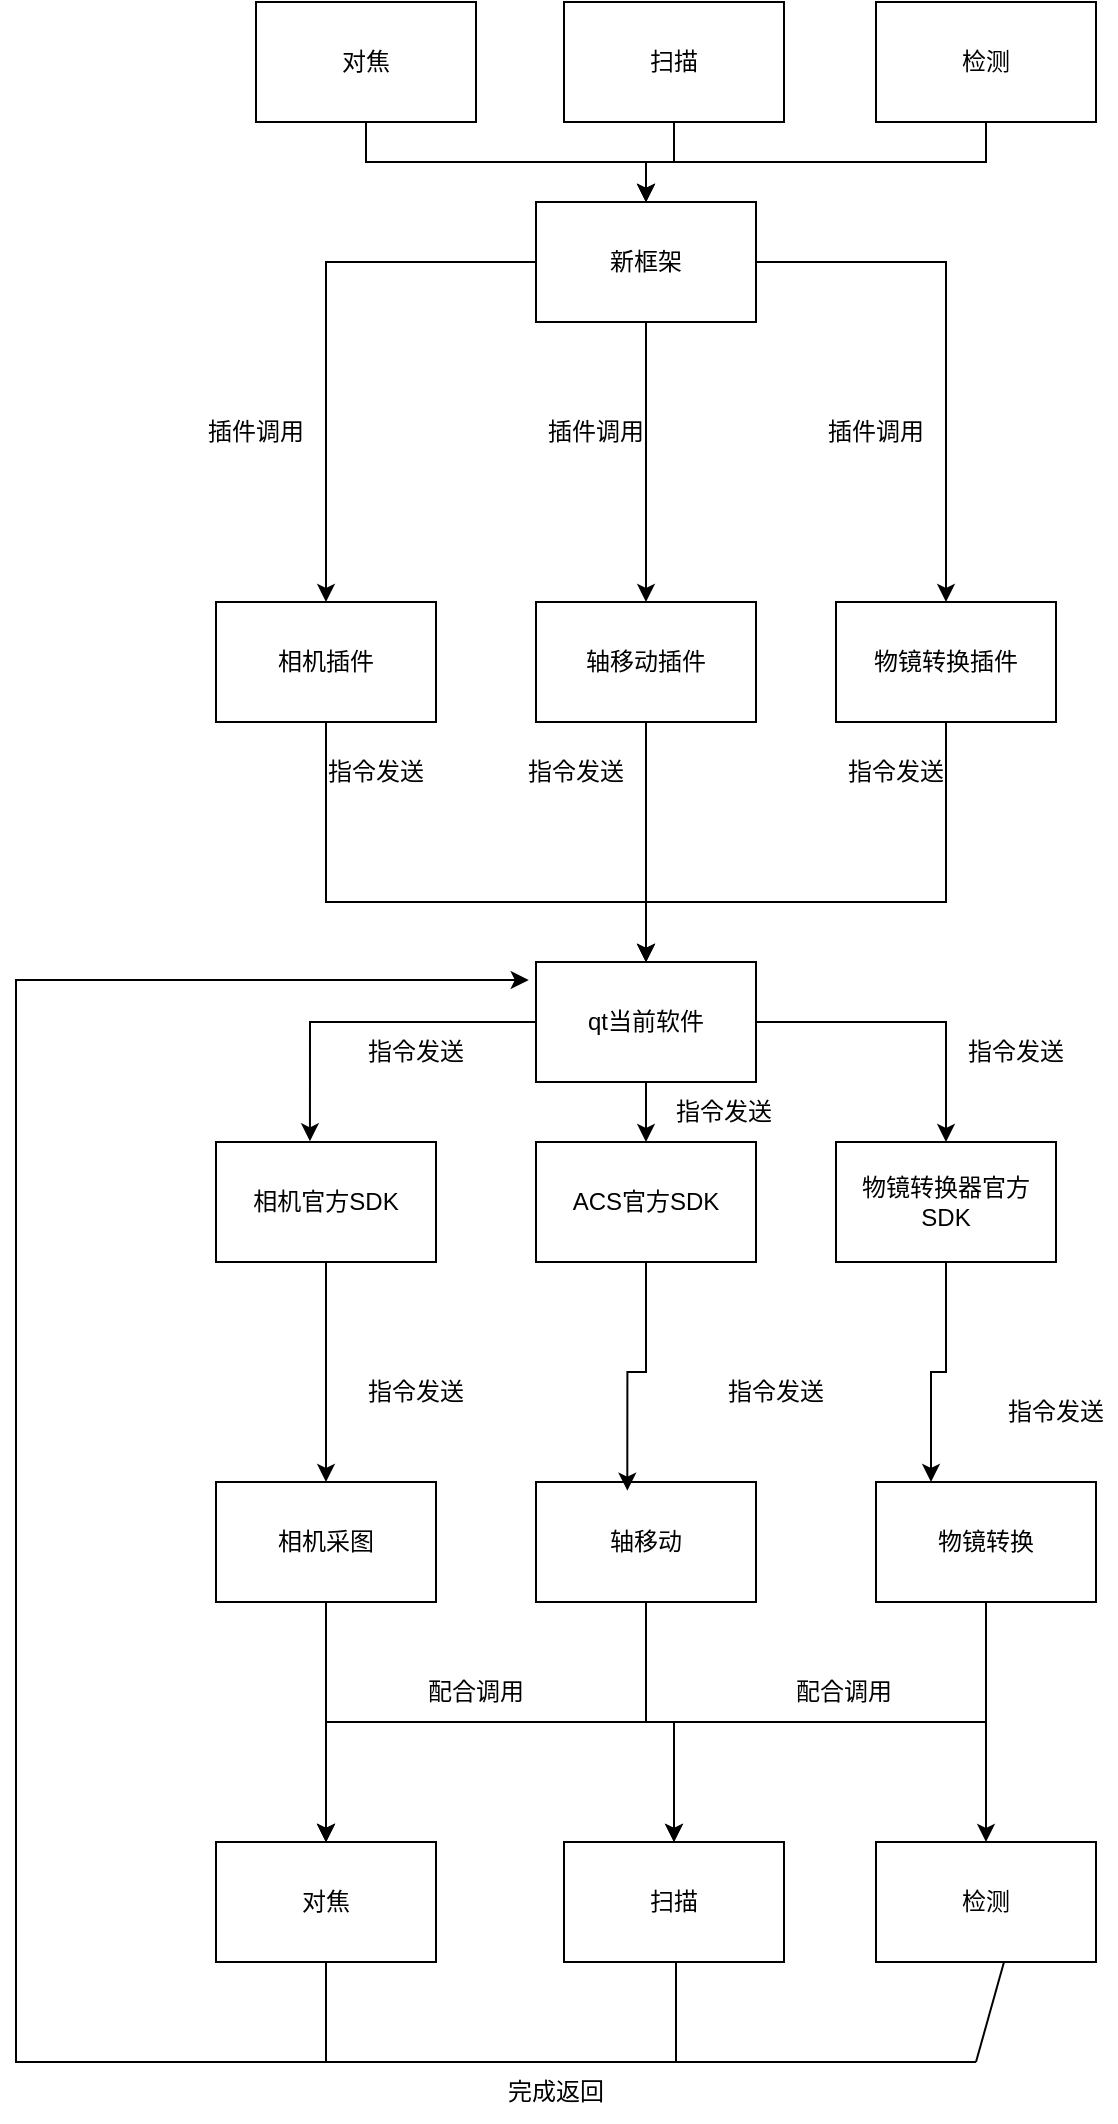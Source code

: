 <mxfile version="28.2.5">
  <diagram name="第 1 页" id="4X970PfR7TG86U-RMds6">
    <mxGraphModel dx="1205" dy="781" grid="1" gridSize="10" guides="1" tooltips="1" connect="1" arrows="1" fold="1" page="1" pageScale="1" pageWidth="827" pageHeight="1169" math="0" shadow="0">
      <root>
        <mxCell id="0" />
        <mxCell id="1" parent="0" />
        <mxCell id="jCrQCMFxg4N28neEWhqv-42" style="edgeStyle=orthogonalEdgeStyle;rounded=0;orthogonalLoop=1;jettySize=auto;html=1;entryX=0.5;entryY=0;entryDx=0;entryDy=0;" edge="1" parent="1" source="NxNXK_XppXZSCVkCyjR1-1" target="jCrQCMFxg4N28neEWhqv-41">
          <mxGeometry relative="1" as="geometry" />
        </mxCell>
        <mxCell id="NxNXK_XppXZSCVkCyjR1-1" value="相机采图" style="rounded=0;whiteSpace=wrap;html=1;" parent="1" vertex="1">
          <mxGeometry x="160" y="760" width="110" height="60" as="geometry" />
        </mxCell>
        <mxCell id="jCrQCMFxg4N28neEWhqv-28" style="edgeStyle=orthogonalEdgeStyle;rounded=0;orthogonalLoop=1;jettySize=auto;html=1;exitX=0;exitY=0.5;exitDx=0;exitDy=0;entryX=0.427;entryY=-0.006;entryDx=0;entryDy=0;entryPerimeter=0;" edge="1" parent="1" source="jCrQCMFxg4N28neEWhqv-1" target="jCrQCMFxg4N28neEWhqv-25">
          <mxGeometry relative="1" as="geometry">
            <mxPoint x="210" y="580" as="targetPoint" />
          </mxGeometry>
        </mxCell>
        <mxCell id="jCrQCMFxg4N28neEWhqv-29" style="edgeStyle=orthogonalEdgeStyle;rounded=0;orthogonalLoop=1;jettySize=auto;html=1;exitX=0.5;exitY=1;exitDx=0;exitDy=0;entryX=0.5;entryY=0;entryDx=0;entryDy=0;" edge="1" parent="1" source="jCrQCMFxg4N28neEWhqv-1" target="jCrQCMFxg4N28neEWhqv-26">
          <mxGeometry relative="1" as="geometry" />
        </mxCell>
        <mxCell id="jCrQCMFxg4N28neEWhqv-30" style="edgeStyle=orthogonalEdgeStyle;rounded=0;orthogonalLoop=1;jettySize=auto;html=1;entryX=0.5;entryY=0;entryDx=0;entryDy=0;" edge="1" parent="1" source="jCrQCMFxg4N28neEWhqv-1" target="jCrQCMFxg4N28neEWhqv-27">
          <mxGeometry relative="1" as="geometry" />
        </mxCell>
        <mxCell id="jCrQCMFxg4N28neEWhqv-1" value="qt当前软件" style="rounded=0;whiteSpace=wrap;html=1;" vertex="1" parent="1">
          <mxGeometry x="320" y="500" width="110" height="60" as="geometry" />
        </mxCell>
        <mxCell id="jCrQCMFxg4N28neEWhqv-9" style="edgeStyle=orthogonalEdgeStyle;rounded=0;orthogonalLoop=1;jettySize=auto;html=1;entryX=0.5;entryY=0;entryDx=0;entryDy=0;" edge="1" parent="1" source="jCrQCMFxg4N28neEWhqv-2" target="jCrQCMFxg4N28neEWhqv-5">
          <mxGeometry relative="1" as="geometry" />
        </mxCell>
        <mxCell id="jCrQCMFxg4N28neEWhqv-10" style="edgeStyle=orthogonalEdgeStyle;rounded=0;orthogonalLoop=1;jettySize=auto;html=1;entryX=0.5;entryY=0;entryDx=0;entryDy=0;" edge="1" parent="1" source="jCrQCMFxg4N28neEWhqv-2" target="jCrQCMFxg4N28neEWhqv-3">
          <mxGeometry relative="1" as="geometry" />
        </mxCell>
        <mxCell id="jCrQCMFxg4N28neEWhqv-11" style="edgeStyle=orthogonalEdgeStyle;rounded=0;orthogonalLoop=1;jettySize=auto;html=1;entryX=0.5;entryY=0;entryDx=0;entryDy=0;" edge="1" parent="1" source="jCrQCMFxg4N28neEWhqv-2" target="jCrQCMFxg4N28neEWhqv-4">
          <mxGeometry relative="1" as="geometry" />
        </mxCell>
        <mxCell id="jCrQCMFxg4N28neEWhqv-2" value="新框架" style="rounded=0;whiteSpace=wrap;html=1;" vertex="1" parent="1">
          <mxGeometry x="320" y="120" width="110" height="60" as="geometry" />
        </mxCell>
        <mxCell id="jCrQCMFxg4N28neEWhqv-21" style="edgeStyle=orthogonalEdgeStyle;rounded=0;orthogonalLoop=1;jettySize=auto;html=1;exitX=0.5;exitY=1;exitDx=0;exitDy=0;" edge="1" parent="1" source="jCrQCMFxg4N28neEWhqv-3">
          <mxGeometry relative="1" as="geometry">
            <mxPoint x="375" y="500" as="targetPoint" />
          </mxGeometry>
        </mxCell>
        <mxCell id="jCrQCMFxg4N28neEWhqv-3" value="轴移动插件" style="rounded=0;whiteSpace=wrap;html=1;" vertex="1" parent="1">
          <mxGeometry x="320" y="320" width="110" height="60" as="geometry" />
        </mxCell>
        <mxCell id="jCrQCMFxg4N28neEWhqv-22" style="edgeStyle=orthogonalEdgeStyle;rounded=0;orthogonalLoop=1;jettySize=auto;html=1;exitX=0.5;exitY=1;exitDx=0;exitDy=0;entryX=0.5;entryY=0;entryDx=0;entryDy=0;" edge="1" parent="1" source="jCrQCMFxg4N28neEWhqv-4" target="jCrQCMFxg4N28neEWhqv-1">
          <mxGeometry relative="1" as="geometry">
            <Array as="points">
              <mxPoint x="525" y="470" />
              <mxPoint x="375" y="470" />
            </Array>
          </mxGeometry>
        </mxCell>
        <mxCell id="jCrQCMFxg4N28neEWhqv-4" value="物镜转换插件" style="rounded=0;whiteSpace=wrap;html=1;" vertex="1" parent="1">
          <mxGeometry x="470" y="320" width="110" height="60" as="geometry" />
        </mxCell>
        <mxCell id="jCrQCMFxg4N28neEWhqv-18" style="edgeStyle=orthogonalEdgeStyle;rounded=0;orthogonalLoop=1;jettySize=auto;html=1;entryX=0.5;entryY=0;entryDx=0;entryDy=0;" edge="1" parent="1" source="jCrQCMFxg4N28neEWhqv-5" target="jCrQCMFxg4N28neEWhqv-1">
          <mxGeometry relative="1" as="geometry">
            <Array as="points">
              <mxPoint x="215" y="470" />
              <mxPoint x="375" y="470" />
            </Array>
          </mxGeometry>
        </mxCell>
        <mxCell id="jCrQCMFxg4N28neEWhqv-5" value="相机插件" style="rounded=0;whiteSpace=wrap;html=1;" vertex="1" parent="1">
          <mxGeometry x="160" y="320" width="110" height="60" as="geometry" />
        </mxCell>
        <mxCell id="jCrQCMFxg4N28neEWhqv-12" value="插件调用" style="text;html=1;align=center;verticalAlign=middle;whiteSpace=wrap;rounded=0;" vertex="1" parent="1">
          <mxGeometry x="320" y="220" width="60" height="30" as="geometry" />
        </mxCell>
        <mxCell id="jCrQCMFxg4N28neEWhqv-13" value="插件调用" style="text;html=1;align=center;verticalAlign=middle;whiteSpace=wrap;rounded=0;" vertex="1" parent="1">
          <mxGeometry x="150" y="220" width="60" height="30" as="geometry" />
        </mxCell>
        <mxCell id="jCrQCMFxg4N28neEWhqv-16" value="插件调用" style="text;html=1;align=center;verticalAlign=middle;whiteSpace=wrap;rounded=0;" vertex="1" parent="1">
          <mxGeometry x="460" y="220" width="60" height="30" as="geometry" />
        </mxCell>
        <mxCell id="jCrQCMFxg4N28neEWhqv-19" value="指令发送" style="text;html=1;align=center;verticalAlign=middle;whiteSpace=wrap;rounded=0;" vertex="1" parent="1">
          <mxGeometry x="210" y="390" width="60" height="30" as="geometry" />
        </mxCell>
        <mxCell id="jCrQCMFxg4N28neEWhqv-23" value="指令发送" style="text;html=1;align=center;verticalAlign=middle;whiteSpace=wrap;rounded=0;" vertex="1" parent="1">
          <mxGeometry x="310" y="390" width="60" height="30" as="geometry" />
        </mxCell>
        <mxCell id="jCrQCMFxg4N28neEWhqv-24" value="指令发送" style="text;html=1;align=center;verticalAlign=middle;whiteSpace=wrap;rounded=0;" vertex="1" parent="1">
          <mxGeometry x="470" y="390" width="60" height="30" as="geometry" />
        </mxCell>
        <mxCell id="jCrQCMFxg4N28neEWhqv-34" style="edgeStyle=orthogonalEdgeStyle;rounded=0;orthogonalLoop=1;jettySize=auto;html=1;exitX=0.5;exitY=1;exitDx=0;exitDy=0;entryX=0.5;entryY=0;entryDx=0;entryDy=0;" edge="1" parent="1" source="jCrQCMFxg4N28neEWhqv-25" target="NxNXK_XppXZSCVkCyjR1-1">
          <mxGeometry relative="1" as="geometry" />
        </mxCell>
        <mxCell id="jCrQCMFxg4N28neEWhqv-25" value="相机官方SDK" style="rounded=0;whiteSpace=wrap;html=1;" vertex="1" parent="1">
          <mxGeometry x="160" y="590" width="110" height="60" as="geometry" />
        </mxCell>
        <mxCell id="jCrQCMFxg4N28neEWhqv-26" value="ACS官方SDK" style="rounded=0;whiteSpace=wrap;html=1;" vertex="1" parent="1">
          <mxGeometry x="320" y="590" width="110" height="60" as="geometry" />
        </mxCell>
        <mxCell id="jCrQCMFxg4N28neEWhqv-40" style="edgeStyle=orthogonalEdgeStyle;rounded=0;orthogonalLoop=1;jettySize=auto;html=1;entryX=0.25;entryY=0;entryDx=0;entryDy=0;" edge="1" parent="1" source="jCrQCMFxg4N28neEWhqv-27" target="jCrQCMFxg4N28neEWhqv-38">
          <mxGeometry relative="1" as="geometry" />
        </mxCell>
        <mxCell id="jCrQCMFxg4N28neEWhqv-27" value="物镜转换器官方SDK" style="rounded=0;whiteSpace=wrap;html=1;" vertex="1" parent="1">
          <mxGeometry x="470" y="590" width="110" height="60" as="geometry" />
        </mxCell>
        <mxCell id="jCrQCMFxg4N28neEWhqv-31" value="指令发送" style="text;html=1;align=center;verticalAlign=middle;whiteSpace=wrap;rounded=0;" vertex="1" parent="1">
          <mxGeometry x="230" y="530" width="60" height="30" as="geometry" />
        </mxCell>
        <mxCell id="jCrQCMFxg4N28neEWhqv-32" value="指令发送" style="text;html=1;align=center;verticalAlign=middle;whiteSpace=wrap;rounded=0;" vertex="1" parent="1">
          <mxGeometry x="384" y="560" width="60" height="30" as="geometry" />
        </mxCell>
        <mxCell id="jCrQCMFxg4N28neEWhqv-33" value="指令发送" style="text;html=1;align=center;verticalAlign=middle;whiteSpace=wrap;rounded=0;" vertex="1" parent="1">
          <mxGeometry x="530" y="530" width="60" height="30" as="geometry" />
        </mxCell>
        <mxCell id="jCrQCMFxg4N28neEWhqv-43" style="edgeStyle=orthogonalEdgeStyle;rounded=0;orthogonalLoop=1;jettySize=auto;html=1;exitX=0.5;exitY=1;exitDx=0;exitDy=0;entryX=0.5;entryY=0;entryDx=0;entryDy=0;" edge="1" parent="1" source="jCrQCMFxg4N28neEWhqv-37" target="jCrQCMFxg4N28neEWhqv-41">
          <mxGeometry relative="1" as="geometry" />
        </mxCell>
        <mxCell id="jCrQCMFxg4N28neEWhqv-46" style="edgeStyle=orthogonalEdgeStyle;rounded=0;orthogonalLoop=1;jettySize=auto;html=1;exitX=0.5;exitY=1;exitDx=0;exitDy=0;" edge="1" parent="1" source="jCrQCMFxg4N28neEWhqv-37" target="jCrQCMFxg4N28neEWhqv-45">
          <mxGeometry relative="1" as="geometry" />
        </mxCell>
        <mxCell id="jCrQCMFxg4N28neEWhqv-37" value="轴移动" style="rounded=0;whiteSpace=wrap;html=1;" vertex="1" parent="1">
          <mxGeometry x="320" y="760" width="110" height="60" as="geometry" />
        </mxCell>
        <mxCell id="jCrQCMFxg4N28neEWhqv-44" style="edgeStyle=orthogonalEdgeStyle;rounded=0;orthogonalLoop=1;jettySize=auto;html=1;exitX=0.5;exitY=1;exitDx=0;exitDy=0;entryX=0.5;entryY=0;entryDx=0;entryDy=0;" edge="1" parent="1" source="jCrQCMFxg4N28neEWhqv-38" target="jCrQCMFxg4N28neEWhqv-41">
          <mxGeometry relative="1" as="geometry" />
        </mxCell>
        <mxCell id="jCrQCMFxg4N28neEWhqv-47" style="edgeStyle=orthogonalEdgeStyle;rounded=0;orthogonalLoop=1;jettySize=auto;html=1;entryX=0.5;entryY=0;entryDx=0;entryDy=0;" edge="1" parent="1" source="jCrQCMFxg4N28neEWhqv-38" target="jCrQCMFxg4N28neEWhqv-45">
          <mxGeometry relative="1" as="geometry">
            <Array as="points">
              <mxPoint x="545" y="880" />
              <mxPoint x="389" y="880" />
            </Array>
          </mxGeometry>
        </mxCell>
        <mxCell id="jCrQCMFxg4N28neEWhqv-49" style="edgeStyle=orthogonalEdgeStyle;rounded=0;orthogonalLoop=1;jettySize=auto;html=1;exitX=0.5;exitY=1;exitDx=0;exitDy=0;entryX=0.5;entryY=0;entryDx=0;entryDy=0;" edge="1" parent="1" source="jCrQCMFxg4N28neEWhqv-38" target="jCrQCMFxg4N28neEWhqv-48">
          <mxGeometry relative="1" as="geometry" />
        </mxCell>
        <mxCell id="jCrQCMFxg4N28neEWhqv-38" value="物镜转换" style="rounded=0;whiteSpace=wrap;html=1;" vertex="1" parent="1">
          <mxGeometry x="490" y="760" width="110" height="60" as="geometry" />
        </mxCell>
        <mxCell id="jCrQCMFxg4N28neEWhqv-39" style="edgeStyle=orthogonalEdgeStyle;rounded=0;orthogonalLoop=1;jettySize=auto;html=1;entryX=0.415;entryY=0.072;entryDx=0;entryDy=0;entryPerimeter=0;" edge="1" parent="1" source="jCrQCMFxg4N28neEWhqv-26" target="jCrQCMFxg4N28neEWhqv-37">
          <mxGeometry relative="1" as="geometry" />
        </mxCell>
        <mxCell id="jCrQCMFxg4N28neEWhqv-50" style="edgeStyle=orthogonalEdgeStyle;rounded=0;orthogonalLoop=1;jettySize=auto;html=1;entryX=-0.033;entryY=0.15;entryDx=0;entryDy=0;exitX=0.5;exitY=1;exitDx=0;exitDy=0;entryPerimeter=0;" edge="1" parent="1" source="jCrQCMFxg4N28neEWhqv-41" target="jCrQCMFxg4N28neEWhqv-1">
          <mxGeometry relative="1" as="geometry">
            <mxPoint x="40" y="955" as="sourcePoint" />
            <mxPoint x="90" y="500" as="targetPoint" />
            <Array as="points">
              <mxPoint x="215" y="1050" />
              <mxPoint x="60" y="1050" />
              <mxPoint x="60" y="509" />
            </Array>
          </mxGeometry>
        </mxCell>
        <mxCell id="jCrQCMFxg4N28neEWhqv-41" value="对焦" style="rounded=0;whiteSpace=wrap;html=1;" vertex="1" parent="1">
          <mxGeometry x="160" y="940" width="110" height="60" as="geometry" />
        </mxCell>
        <mxCell id="jCrQCMFxg4N28neEWhqv-45" value="扫描" style="rounded=0;whiteSpace=wrap;html=1;" vertex="1" parent="1">
          <mxGeometry x="334" y="940" width="110" height="60" as="geometry" />
        </mxCell>
        <mxCell id="jCrQCMFxg4N28neEWhqv-48" value="检测" style="rounded=0;whiteSpace=wrap;html=1;" vertex="1" parent="1">
          <mxGeometry x="490" y="940" width="110" height="60" as="geometry" />
        </mxCell>
        <mxCell id="jCrQCMFxg4N28neEWhqv-51" value="指令发送" style="text;html=1;align=center;verticalAlign=middle;whiteSpace=wrap;rounded=0;" vertex="1" parent="1">
          <mxGeometry x="230" y="700" width="60" height="30" as="geometry" />
        </mxCell>
        <mxCell id="jCrQCMFxg4N28neEWhqv-52" value="指令发送" style="text;html=1;align=center;verticalAlign=middle;whiteSpace=wrap;rounded=0;" vertex="1" parent="1">
          <mxGeometry x="410" y="700" width="60" height="30" as="geometry" />
        </mxCell>
        <mxCell id="jCrQCMFxg4N28neEWhqv-53" value="指令发送" style="text;html=1;align=center;verticalAlign=middle;whiteSpace=wrap;rounded=0;" vertex="1" parent="1">
          <mxGeometry x="550" y="710" width="60" height="30" as="geometry" />
        </mxCell>
        <mxCell id="jCrQCMFxg4N28neEWhqv-54" value="配合调用" style="text;html=1;align=center;verticalAlign=middle;whiteSpace=wrap;rounded=0;" vertex="1" parent="1">
          <mxGeometry x="260" y="850" width="60" height="30" as="geometry" />
        </mxCell>
        <mxCell id="jCrQCMFxg4N28neEWhqv-55" value="配合调用" style="text;html=1;align=center;verticalAlign=middle;whiteSpace=wrap;rounded=0;" vertex="1" parent="1">
          <mxGeometry x="444" y="850" width="60" height="30" as="geometry" />
        </mxCell>
        <mxCell id="jCrQCMFxg4N28neEWhqv-59" value="" style="endArrow=none;html=1;rounded=0;" edge="1" parent="1">
          <mxGeometry width="50" height="50" relative="1" as="geometry">
            <mxPoint x="215" y="1050" as="sourcePoint" />
            <mxPoint x="540" y="1050" as="targetPoint" />
          </mxGeometry>
        </mxCell>
        <mxCell id="jCrQCMFxg4N28neEWhqv-61" value="" style="endArrow=none;html=1;rounded=0;" edge="1" parent="1">
          <mxGeometry width="50" height="50" relative="1" as="geometry">
            <mxPoint x="390" y="1050" as="sourcePoint" />
            <mxPoint x="390" y="1000" as="targetPoint" />
          </mxGeometry>
        </mxCell>
        <mxCell id="jCrQCMFxg4N28neEWhqv-62" value="" style="endArrow=none;html=1;rounded=0;" edge="1" parent="1">
          <mxGeometry width="50" height="50" relative="1" as="geometry">
            <mxPoint x="540" y="1050" as="sourcePoint" />
            <mxPoint x="554" y="1000" as="targetPoint" />
          </mxGeometry>
        </mxCell>
        <mxCell id="jCrQCMFxg4N28neEWhqv-63" value="完成返回" style="text;html=1;align=center;verticalAlign=middle;whiteSpace=wrap;rounded=0;" vertex="1" parent="1">
          <mxGeometry x="300" y="1050" width="60" height="30" as="geometry" />
        </mxCell>
        <mxCell id="jCrQCMFxg4N28neEWhqv-74" style="edgeStyle=orthogonalEdgeStyle;rounded=0;orthogonalLoop=1;jettySize=auto;html=1;exitX=0.5;exitY=1;exitDx=0;exitDy=0;entryX=0.5;entryY=0;entryDx=0;entryDy=0;" edge="1" parent="1" source="jCrQCMFxg4N28neEWhqv-71" target="jCrQCMFxg4N28neEWhqv-2">
          <mxGeometry relative="1" as="geometry" />
        </mxCell>
        <mxCell id="jCrQCMFxg4N28neEWhqv-71" value="对焦" style="rounded=0;whiteSpace=wrap;html=1;" vertex="1" parent="1">
          <mxGeometry x="180" y="20" width="110" height="60" as="geometry" />
        </mxCell>
        <mxCell id="jCrQCMFxg4N28neEWhqv-75" style="edgeStyle=orthogonalEdgeStyle;rounded=0;orthogonalLoop=1;jettySize=auto;html=1;exitX=0.5;exitY=1;exitDx=0;exitDy=0;entryX=0.5;entryY=0;entryDx=0;entryDy=0;" edge="1" parent="1" source="jCrQCMFxg4N28neEWhqv-72" target="jCrQCMFxg4N28neEWhqv-2">
          <mxGeometry relative="1" as="geometry" />
        </mxCell>
        <mxCell id="jCrQCMFxg4N28neEWhqv-72" value="扫描" style="rounded=0;whiteSpace=wrap;html=1;" vertex="1" parent="1">
          <mxGeometry x="334" y="20" width="110" height="60" as="geometry" />
        </mxCell>
        <mxCell id="jCrQCMFxg4N28neEWhqv-76" style="edgeStyle=orthogonalEdgeStyle;rounded=0;orthogonalLoop=1;jettySize=auto;html=1;exitX=0.5;exitY=1;exitDx=0;exitDy=0;entryX=0.5;entryY=0;entryDx=0;entryDy=0;" edge="1" parent="1" source="jCrQCMFxg4N28neEWhqv-73" target="jCrQCMFxg4N28neEWhqv-2">
          <mxGeometry relative="1" as="geometry" />
        </mxCell>
        <mxCell id="jCrQCMFxg4N28neEWhqv-73" value="检测" style="rounded=0;whiteSpace=wrap;html=1;" vertex="1" parent="1">
          <mxGeometry x="490" y="20" width="110" height="60" as="geometry" />
        </mxCell>
      </root>
    </mxGraphModel>
  </diagram>
</mxfile>
